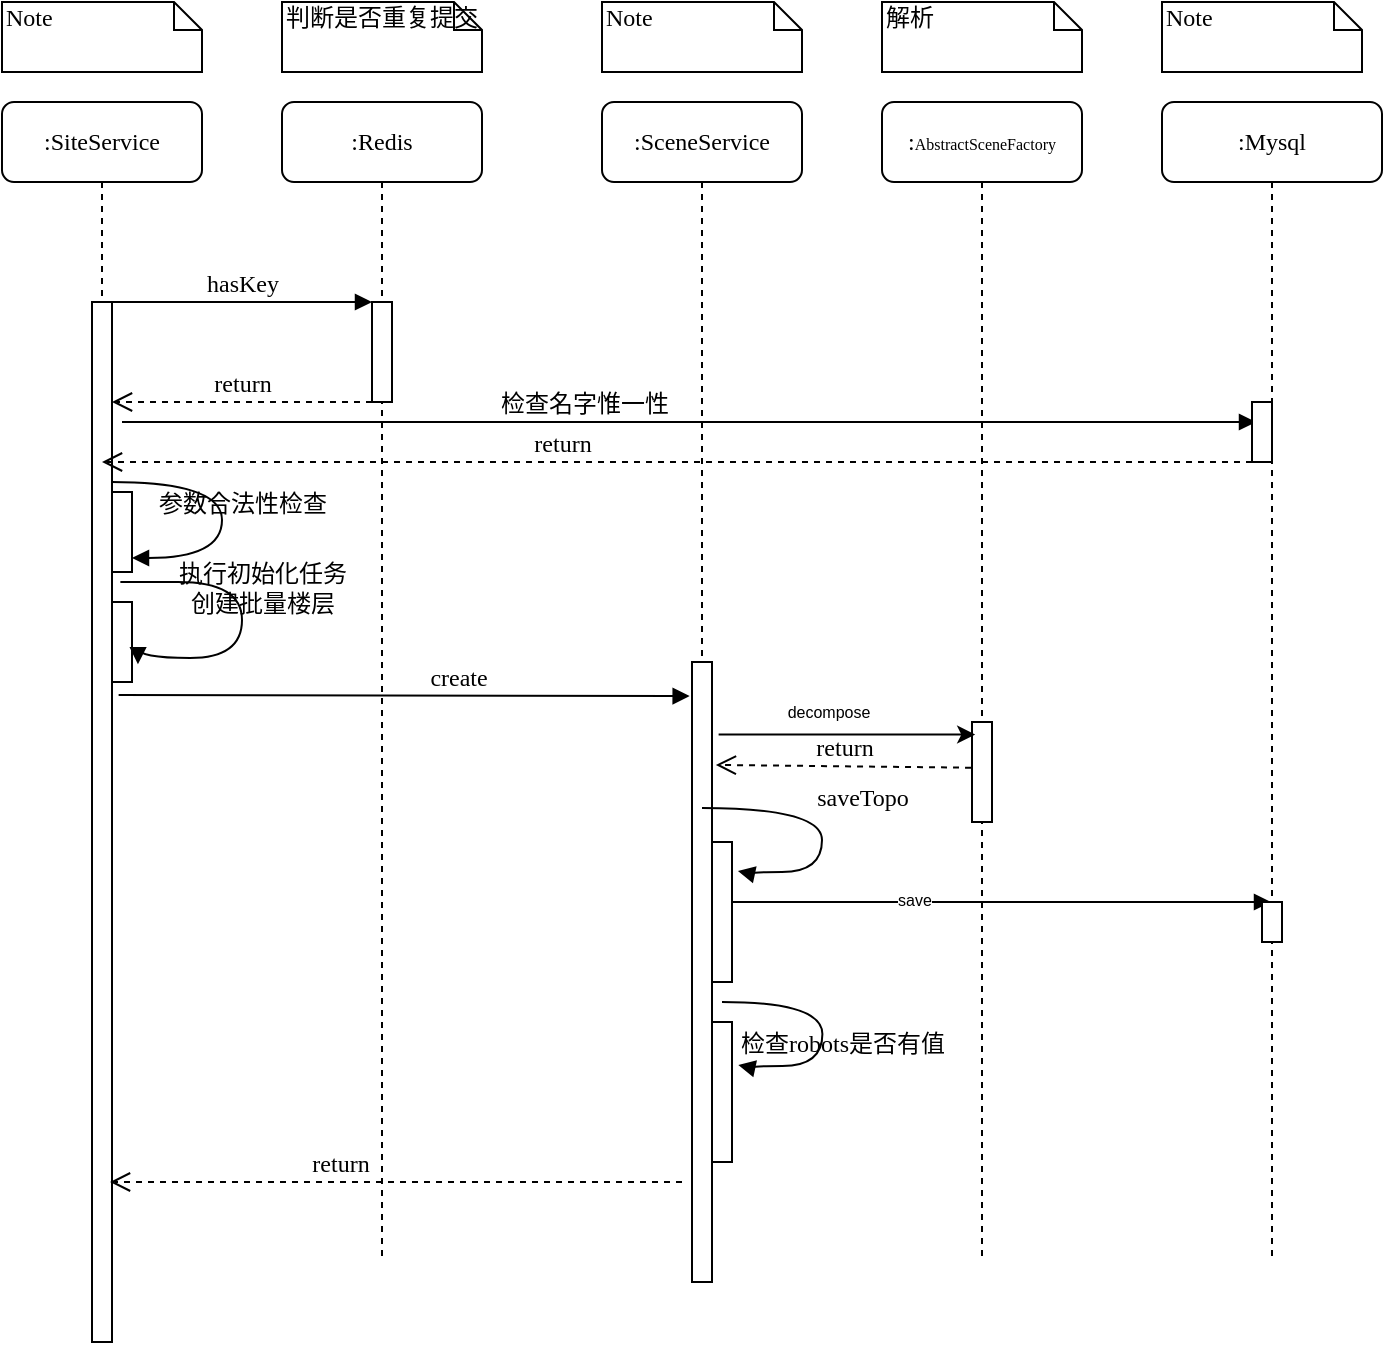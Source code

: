 <mxfile version="18.2.0" type="github">
  <diagram name="Page-1" id="13e1069c-82ec-6db2-03f1-153e76fe0fe0">
    <mxGraphModel dx="1538" dy="809" grid="1" gridSize="10" guides="1" tooltips="1" connect="1" arrows="1" fold="1" page="1" pageScale="1" pageWidth="1100" pageHeight="850" background="none" math="0" shadow="0">
      <root>
        <mxCell id="0" />
        <mxCell id="1" parent="0" />
        <mxCell id="7baba1c4bc27f4b0-2" value=":Redis" style="shape=umlLifeline;perimeter=lifelinePerimeter;whiteSpace=wrap;html=1;container=1;collapsible=0;recursiveResize=0;outlineConnect=0;rounded=1;shadow=0;comic=0;labelBackgroundColor=none;strokeWidth=1;fontFamily=Verdana;fontSize=12;align=center;" parent="1" vertex="1">
          <mxGeometry x="240" y="80" width="100" height="580" as="geometry" />
        </mxCell>
        <mxCell id="7baba1c4bc27f4b0-10" value="" style="html=1;points=[];perimeter=orthogonalPerimeter;rounded=0;shadow=0;comic=0;labelBackgroundColor=none;strokeWidth=1;fontFamily=Verdana;fontSize=12;align=center;" parent="7baba1c4bc27f4b0-2" vertex="1">
          <mxGeometry x="45" y="100" width="10" height="50" as="geometry" />
        </mxCell>
        <mxCell id="MwoZQrEEX3wXvgg_QEE5-1" value="return" style="html=1;verticalAlign=bottom;endArrow=open;dashed=1;endSize=8;labelBackgroundColor=none;fontFamily=Verdana;fontSize=12;edgeStyle=elbowEdgeStyle;elbow=vertical;" parent="7baba1c4bc27f4b0-2" edge="1">
          <mxGeometry relative="1" as="geometry">
            <mxPoint x="-85" y="150" as="targetPoint" />
            <Array as="points">
              <mxPoint x="-10" y="150" />
              <mxPoint x="20" y="150" />
            </Array>
            <mxPoint x="45" y="150" as="sourcePoint" />
          </mxGeometry>
        </mxCell>
        <mxCell id="MwoZQrEEX3wXvgg_QEE5-4" value="检查名字惟一性" style="html=1;verticalAlign=bottom;endArrow=block;labelBackgroundColor=none;fontFamily=Verdana;fontSize=12;edgeStyle=elbowEdgeStyle;elbow=vertical;" parent="7baba1c4bc27f4b0-2" edge="1">
          <mxGeometry x="-0.187" relative="1" as="geometry">
            <mxPoint x="-80" y="160" as="sourcePoint" />
            <Array as="points">
              <mxPoint x="180" y="160" />
              <mxPoint x="230" y="150" />
            </Array>
            <mxPoint x="487" y="160" as="targetPoint" />
            <mxPoint as="offset" />
          </mxGeometry>
        </mxCell>
        <mxCell id="7baba1c4bc27f4b0-3" value=":SceneService" style="shape=umlLifeline;perimeter=lifelinePerimeter;whiteSpace=wrap;html=1;container=1;collapsible=0;recursiveResize=0;outlineConnect=0;rounded=1;shadow=0;comic=0;labelBackgroundColor=none;strokeWidth=1;fontFamily=Verdana;fontSize=12;align=center;" parent="1" vertex="1">
          <mxGeometry x="400" y="80" width="100" height="590" as="geometry" />
        </mxCell>
        <mxCell id="7baba1c4bc27f4b0-13" value="" style="html=1;points=[];perimeter=orthogonalPerimeter;rounded=0;shadow=0;comic=0;labelBackgroundColor=none;strokeWidth=1;fontFamily=Verdana;fontSize=12;align=center;" parent="7baba1c4bc27f4b0-3" vertex="1">
          <mxGeometry x="45" y="280" width="10" height="310" as="geometry" />
        </mxCell>
        <mxCell id="MwoZQrEEX3wXvgg_QEE5-7" value="" style="html=1;points=[];perimeter=orthogonalPerimeter;rounded=0;shadow=0;comic=0;labelBackgroundColor=none;strokeWidth=1;fontFamily=Verdana;fontSize=12;align=center;" parent="7baba1c4bc27f4b0-3" vertex="1">
          <mxGeometry x="55" y="370" width="10" height="70" as="geometry" />
        </mxCell>
        <mxCell id="7baba1c4bc27f4b0-39" value="saveTopo" style="html=1;verticalAlign=bottom;endArrow=block;labelBackgroundColor=none;fontFamily=Verdana;fontSize=12;elbow=vertical;edgeStyle=orthogonalEdgeStyle;curved=1;entryX=1.297;entryY=0.208;entryDx=0;entryDy=0;entryPerimeter=0;" parent="7baba1c4bc27f4b0-3" source="7baba1c4bc27f4b0-3" target="MwoZQrEEX3wXvgg_QEE5-7" edge="1">
          <mxGeometry x="-0.042" y="20" relative="1" as="geometry">
            <mxPoint x="195.333" y="421" as="sourcePoint" />
            <mxPoint x="70" y="400" as="targetPoint" />
            <Array as="points">
              <mxPoint x="110" y="353" />
              <mxPoint x="110" y="385" />
              <mxPoint x="70" y="385" />
            </Array>
            <mxPoint as="offset" />
          </mxGeometry>
        </mxCell>
        <mxCell id="MwoZQrEEX3wXvgg_QEE5-21" value="" style="html=1;points=[];perimeter=orthogonalPerimeter;rounded=0;shadow=0;comic=0;labelBackgroundColor=none;strokeWidth=1;fontFamily=Verdana;fontSize=12;align=center;" parent="7baba1c4bc27f4b0-3" vertex="1">
          <mxGeometry x="55" y="460" width="10" height="70" as="geometry" />
        </mxCell>
        <mxCell id="7baba1c4bc27f4b0-4" value=":&lt;font style=&quot;font-size: 8px&quot;&gt;AbstractSceneFactory&lt;/font&gt;" style="shape=umlLifeline;perimeter=lifelinePerimeter;whiteSpace=wrap;html=1;container=1;collapsible=0;recursiveResize=0;outlineConnect=0;rounded=1;shadow=0;comic=0;labelBackgroundColor=none;strokeWidth=1;fontFamily=Verdana;fontSize=12;align=center;" parent="1" vertex="1">
          <mxGeometry x="540" y="80" width="100" height="580" as="geometry" />
        </mxCell>
        <mxCell id="7baba1c4bc27f4b0-16" value="" style="html=1;points=[];perimeter=orthogonalPerimeter;rounded=0;shadow=0;comic=0;labelBackgroundColor=none;strokeWidth=1;fontFamily=Verdana;fontSize=12;align=center;" parent="7baba1c4bc27f4b0-4" vertex="1">
          <mxGeometry x="45" y="310" width="10" height="50" as="geometry" />
        </mxCell>
        <mxCell id="MwoZQrEEX3wXvgg_QEE5-15" value="" style="html=1;verticalAlign=bottom;endArrow=block;labelBackgroundColor=none;fontFamily=Verdana;fontSize=12;edgeStyle=elbowEdgeStyle;elbow=vertical;" parent="7baba1c4bc27f4b0-4" target="7baba1c4bc27f4b0-5" edge="1">
          <mxGeometry x="-0.187" relative="1" as="geometry">
            <mxPoint x="-75" y="400" as="sourcePoint" />
            <Array as="points">
              <mxPoint x="235" y="400" />
            </Array>
            <mxPoint x="180" y="410" as="targetPoint" />
            <mxPoint as="offset" />
          </mxGeometry>
        </mxCell>
        <mxCell id="MwoZQrEEX3wXvgg_QEE5-22" value="save" style="edgeLabel;html=1;align=center;verticalAlign=middle;resizable=0;points=[];fontSize=8;" parent="MwoZQrEEX3wXvgg_QEE5-15" vertex="1" connectable="0">
          <mxGeometry x="-0.328" y="1" relative="1" as="geometry">
            <mxPoint as="offset" />
          </mxGeometry>
        </mxCell>
        <mxCell id="7baba1c4bc27f4b0-5" value=":Mysql" style="shape=umlLifeline;perimeter=lifelinePerimeter;whiteSpace=wrap;html=1;container=1;collapsible=0;recursiveResize=0;outlineConnect=0;rounded=1;shadow=0;comic=0;labelBackgroundColor=none;strokeWidth=1;fontFamily=Verdana;fontSize=12;align=center;" parent="1" vertex="1">
          <mxGeometry x="680" y="80" width="110" height="580" as="geometry" />
        </mxCell>
        <mxCell id="MwoZQrEEX3wXvgg_QEE5-17" value="" style="html=1;points=[];perimeter=orthogonalPerimeter;rounded=0;shadow=0;comic=0;labelBackgroundColor=none;strokeWidth=1;fontFamily=Verdana;fontSize=12;align=center;" parent="7baba1c4bc27f4b0-5" vertex="1">
          <mxGeometry x="50" y="400" width="10" height="20" as="geometry" />
        </mxCell>
        <mxCell id="7baba1c4bc27f4b0-8" value=":SiteService" style="shape=umlLifeline;perimeter=lifelinePerimeter;whiteSpace=wrap;html=1;container=1;collapsible=0;recursiveResize=0;outlineConnect=0;rounded=1;shadow=0;comic=0;labelBackgroundColor=none;strokeWidth=1;fontFamily=Verdana;fontSize=12;align=center;" parent="1" vertex="1">
          <mxGeometry x="100" y="80" width="100" height="620" as="geometry" />
        </mxCell>
        <mxCell id="7baba1c4bc27f4b0-9" value="" style="html=1;points=[];perimeter=orthogonalPerimeter;rounded=0;shadow=0;comic=0;labelBackgroundColor=none;strokeWidth=1;fontFamily=Verdana;fontSize=12;align=center;" parent="7baba1c4bc27f4b0-8" vertex="1">
          <mxGeometry x="45" y="100" width="10" height="520" as="geometry" />
        </mxCell>
        <mxCell id="MwoZQrEEX3wXvgg_QEE5-8" value="" style="html=1;points=[];perimeter=orthogonalPerimeter;rounded=0;shadow=0;comic=0;labelBackgroundColor=none;strokeWidth=1;fontFamily=Verdana;fontSize=12;align=center;" parent="7baba1c4bc27f4b0-8" vertex="1">
          <mxGeometry x="55" y="195" width="10" height="40" as="geometry" />
        </mxCell>
        <mxCell id="MwoZQrEEX3wXvgg_QEE5-9" value="参数合法性检查" style="html=1;verticalAlign=bottom;endArrow=block;labelBackgroundColor=none;fontFamily=Verdana;fontSize=12;elbow=vertical;edgeStyle=orthogonalEdgeStyle;curved=1;exitX=1.038;exitY=0.345;exitPerimeter=0;" parent="7baba1c4bc27f4b0-8" edge="1">
          <mxGeometry x="0.086" y="10" relative="1" as="geometry">
            <mxPoint x="55.003" y="190" as="sourcePoint" />
            <mxPoint x="65" y="228" as="targetPoint" />
            <Array as="points">
              <mxPoint x="110" y="190" />
              <mxPoint x="110" y="228" />
              <mxPoint x="65" y="228" />
            </Array>
            <mxPoint as="offset" />
          </mxGeometry>
        </mxCell>
        <mxCell id="MwoZQrEEX3wXvgg_QEE5-11" value="" style="html=1;points=[];perimeter=orthogonalPerimeter;rounded=0;shadow=0;comic=0;labelBackgroundColor=none;strokeWidth=1;fontFamily=Verdana;fontSize=12;align=center;" parent="7baba1c4bc27f4b0-8" vertex="1">
          <mxGeometry x="55" y="250" width="10" height="40" as="geometry" />
        </mxCell>
        <mxCell id="MwoZQrEEX3wXvgg_QEE5-12" value="执行初始化任务&lt;br&gt;创建批量楼层" style="html=1;verticalAlign=bottom;endArrow=block;labelBackgroundColor=none;fontFamily=Verdana;fontSize=12;elbow=vertical;edgeStyle=orthogonalEdgeStyle;curved=1;entryX=1.297;entryY=0.778;entryDx=0;entryDy=0;entryPerimeter=0;" parent="7baba1c4bc27f4b0-8" target="MwoZQrEEX3wXvgg_QEE5-11" edge="1">
          <mxGeometry x="0.086" y="10" relative="1" as="geometry">
            <mxPoint x="60" y="240" as="sourcePoint" />
            <mxPoint x="75" y="278" as="targetPoint" />
            <Array as="points">
              <mxPoint x="56" y="240" />
              <mxPoint x="120" y="240" />
              <mxPoint x="120" y="278" />
              <mxPoint x="68" y="278" />
            </Array>
            <mxPoint as="offset" />
          </mxGeometry>
        </mxCell>
        <mxCell id="7baba1c4bc27f4b0-19" value="" style="html=1;points=[];perimeter=orthogonalPerimeter;rounded=0;shadow=0;comic=0;labelBackgroundColor=none;strokeWidth=1;fontFamily=Verdana;fontSize=12;align=center;" parent="1" vertex="1">
          <mxGeometry x="725" y="230" width="10" height="30" as="geometry" />
        </mxCell>
        <mxCell id="7baba1c4bc27f4b0-21" value="return" style="html=1;verticalAlign=bottom;endArrow=open;dashed=1;endSize=8;labelBackgroundColor=none;fontFamily=Verdana;fontSize=12;edgeStyle=elbowEdgeStyle;elbow=vertical;" parent="1" source="7baba1c4bc27f4b0-19" target="7baba1c4bc27f4b0-8" edge="1">
          <mxGeometry x="0.2" relative="1" as="geometry">
            <mxPoint x="650" y="306" as="targetPoint" />
            <Array as="points">
              <mxPoint x="670" y="260" />
              <mxPoint x="700" y="260" />
            </Array>
            <mxPoint as="offset" />
          </mxGeometry>
        </mxCell>
        <mxCell id="7baba1c4bc27f4b0-23" value="create" style="html=1;verticalAlign=bottom;endArrow=block;labelBackgroundColor=none;fontFamily=Verdana;fontSize=12;entryX=-0.117;entryY=0.055;entryDx=0;entryDy=0;entryPerimeter=0;exitX=1.331;exitY=0.378;exitDx=0;exitDy=0;exitPerimeter=0;" parent="1" source="7baba1c4bc27f4b0-9" target="7baba1c4bc27f4b0-13" edge="1">
          <mxGeometry x="0.191" relative="1" as="geometry">
            <mxPoint x="290" y="320" as="sourcePoint" />
            <mxPoint as="offset" />
          </mxGeometry>
        </mxCell>
        <mxCell id="7baba1c4bc27f4b0-11" value="hasKey" style="html=1;verticalAlign=bottom;endArrow=block;entryX=0;entryY=0;labelBackgroundColor=none;fontFamily=Verdana;fontSize=12;edgeStyle=elbowEdgeStyle;elbow=vertical;" parent="1" source="7baba1c4bc27f4b0-9" target="7baba1c4bc27f4b0-10" edge="1">
          <mxGeometry relative="1" as="geometry">
            <mxPoint x="220" y="190" as="sourcePoint" />
          </mxGeometry>
        </mxCell>
        <mxCell id="7baba1c4bc27f4b0-40" value="Note" style="shape=note;whiteSpace=wrap;html=1;size=14;verticalAlign=top;align=left;spacingTop=-6;rounded=0;shadow=0;comic=0;labelBackgroundColor=none;strokeWidth=1;fontFamily=Verdana;fontSize=12" parent="1" vertex="1">
          <mxGeometry x="100" y="30" width="100" height="35" as="geometry" />
        </mxCell>
        <mxCell id="7baba1c4bc27f4b0-41" value="判断是否重复提交" style="shape=note;whiteSpace=wrap;html=1;size=14;verticalAlign=top;align=left;spacingTop=-6;rounded=0;shadow=0;comic=0;labelBackgroundColor=none;strokeWidth=1;fontFamily=Verdana;fontSize=12" parent="1" vertex="1">
          <mxGeometry x="240" y="30" width="100" height="35" as="geometry" />
        </mxCell>
        <mxCell id="7baba1c4bc27f4b0-42" value="Note" style="shape=note;whiteSpace=wrap;html=1;size=14;verticalAlign=top;align=left;spacingTop=-6;rounded=0;shadow=0;comic=0;labelBackgroundColor=none;strokeWidth=1;fontFamily=Verdana;fontSize=12" parent="1" vertex="1">
          <mxGeometry x="400" y="30" width="100" height="35" as="geometry" />
        </mxCell>
        <mxCell id="7baba1c4bc27f4b0-43" value="解析" style="shape=note;whiteSpace=wrap;html=1;size=14;verticalAlign=top;align=left;spacingTop=-6;rounded=0;shadow=0;comic=0;labelBackgroundColor=none;strokeWidth=1;fontFamily=Verdana;fontSize=12" parent="1" vertex="1">
          <mxGeometry x="540" y="30" width="100" height="35" as="geometry" />
        </mxCell>
        <mxCell id="7baba1c4bc27f4b0-44" value="Note" style="shape=note;whiteSpace=wrap;html=1;size=14;verticalAlign=top;align=left;spacingTop=-6;rounded=0;shadow=0;comic=0;labelBackgroundColor=none;strokeWidth=1;fontFamily=Verdana;fontSize=12" parent="1" vertex="1">
          <mxGeometry x="680" y="30" width="100" height="35" as="geometry" />
        </mxCell>
        <mxCell id="MwoZQrEEX3wXvgg_QEE5-5" style="edgeStyle=orthogonalEdgeStyle;rounded=0;orthogonalLoop=1;jettySize=auto;html=1;entryX=0.159;entryY=0.126;entryDx=0;entryDy=0;entryPerimeter=0;fontSize=8;exitX=1.331;exitY=0.117;exitDx=0;exitDy=0;exitPerimeter=0;" parent="1" source="7baba1c4bc27f4b0-13" target="7baba1c4bc27f4b0-16" edge="1">
          <mxGeometry relative="1" as="geometry" />
        </mxCell>
        <mxCell id="MwoZQrEEX3wXvgg_QEE5-6" value="decompose" style="edgeLabel;html=1;align=center;verticalAlign=middle;resizable=0;points=[];fontSize=8;" parent="MwoZQrEEX3wXvgg_QEE5-5" vertex="1" connectable="0">
          <mxGeometry x="0.129" y="1" relative="1" as="geometry">
            <mxPoint x="-18" y="-11" as="offset" />
          </mxGeometry>
        </mxCell>
        <mxCell id="MwoZQrEEX3wXvgg_QEE5-10" value="return" style="html=1;verticalAlign=bottom;endArrow=open;dashed=1;endSize=8;exitX=-0.048;exitY=0.457;labelBackgroundColor=none;fontFamily=Verdana;fontSize=12;exitDx=0;exitDy=0;exitPerimeter=0;entryX=1.193;entryY=0.166;entryDx=0;entryDy=0;entryPerimeter=0;" parent="1" source="7baba1c4bc27f4b0-16" target="7baba1c4bc27f4b0-13" edge="1">
          <mxGeometry relative="1" as="geometry">
            <mxPoint x="460" y="390" as="targetPoint" />
            <mxPoint x="585" y="390" as="sourcePoint" />
          </mxGeometry>
        </mxCell>
        <mxCell id="MwoZQrEEX3wXvgg_QEE5-25" value="检查robots是否有值" style="html=1;verticalAlign=bottom;endArrow=block;labelBackgroundColor=none;fontFamily=Verdana;fontSize=12;elbow=vertical;edgeStyle=orthogonalEdgeStyle;curved=1;entryX=1.297;entryY=0.208;entryDx=0;entryDy=0;entryPerimeter=0;" parent="1" edge="1">
          <mxGeometry x="0.29" y="10" relative="1" as="geometry">
            <mxPoint x="460" y="530" as="sourcePoint" />
            <mxPoint x="468.16" y="561.56" as="targetPoint" />
            <Array as="points">
              <mxPoint x="510.19" y="530" />
              <mxPoint x="510.19" y="562" />
              <mxPoint x="470.19" y="562" />
            </Array>
            <mxPoint as="offset" />
          </mxGeometry>
        </mxCell>
        <mxCell id="MwoZQrEEX3wXvgg_QEE5-29" value="return" style="html=1;verticalAlign=bottom;endArrow=open;dashed=1;endSize=8;labelBackgroundColor=none;fontFamily=Verdana;fontSize=12;edgeStyle=elbowEdgeStyle;elbow=vertical;" parent="1" edge="1">
          <mxGeometry x="0.2" relative="1" as="geometry">
            <mxPoint x="154" y="620" as="targetPoint" />
            <Array as="points">
              <mxPoint x="400.19" y="620" />
              <mxPoint x="430.19" y="620" />
            </Array>
            <mxPoint x="440" y="620" as="sourcePoint" />
            <mxPoint as="offset" />
          </mxGeometry>
        </mxCell>
      </root>
    </mxGraphModel>
  </diagram>
</mxfile>
